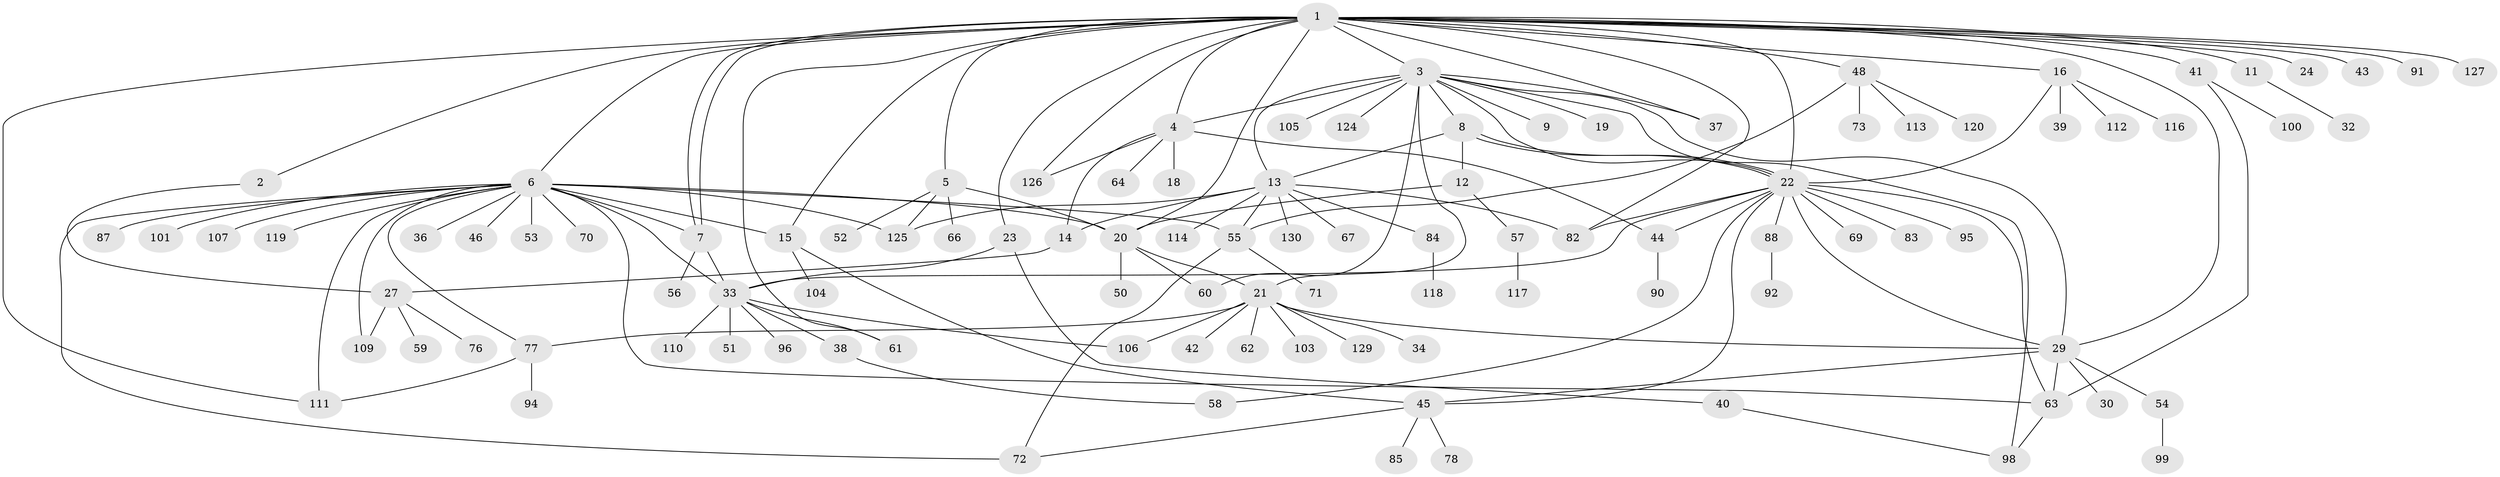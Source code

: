 // original degree distribution, {26: 0.007692307692307693, 2: 0.2, 17: 0.007692307692307693, 7: 0.03076923076923077, 4: 0.046153846153846156, 5: 0.038461538461538464, 1: 0.49230769230769234, 3: 0.1076923076923077, 10: 0.007692307692307693, 6: 0.023076923076923078, 21: 0.007692307692307693, 8: 0.007692307692307693, 13: 0.007692307692307693, 9: 0.007692307692307693, 11: 0.007692307692307693}
// Generated by graph-tools (version 1.1) at 2025/41/03/06/25 10:41:49]
// undirected, 103 vertices, 149 edges
graph export_dot {
graph [start="1"]
  node [color=gray90,style=filled];
  1 [super="+10"];
  2;
  3 [super="+108"];
  4 [super="+25"];
  5 [super="+128"];
  6 [super="+17"];
  7;
  8 [super="+47"];
  9;
  11;
  12;
  13 [super="+65"];
  14;
  15 [super="+97"];
  16 [super="+26"];
  18;
  19;
  20 [super="+121"];
  21 [super="+28"];
  22 [super="+31"];
  23 [super="+93"];
  24;
  27 [super="+49"];
  29 [super="+122"];
  30 [super="+35"];
  32;
  33 [super="+74"];
  34;
  36;
  37;
  38;
  39;
  40;
  41;
  42;
  43;
  44 [super="+89"];
  45 [super="+79"];
  46;
  48 [super="+81"];
  50;
  51;
  52;
  53;
  54 [super="+123"];
  55;
  56;
  57 [super="+75"];
  58;
  59;
  60 [super="+102"];
  61;
  62;
  63 [super="+68"];
  64;
  66;
  67;
  69;
  70;
  71;
  72 [super="+80"];
  73;
  76;
  77 [super="+86"];
  78;
  82;
  83;
  84 [super="+115"];
  85;
  87;
  88;
  90;
  91;
  92;
  94;
  95;
  96;
  98;
  99;
  100;
  101;
  103;
  104;
  105;
  106;
  107;
  109;
  110;
  111;
  112;
  113;
  114;
  116;
  117;
  118;
  119;
  120;
  124;
  125;
  126;
  127;
  129;
  130;
  1 -- 2;
  1 -- 3;
  1 -- 4;
  1 -- 5;
  1 -- 6 [weight=2];
  1 -- 7;
  1 -- 7;
  1 -- 11;
  1 -- 15;
  1 -- 16;
  1 -- 20 [weight=2];
  1 -- 22 [weight=2];
  1 -- 23;
  1 -- 24;
  1 -- 29;
  1 -- 37;
  1 -- 41;
  1 -- 43;
  1 -- 48;
  1 -- 82;
  1 -- 91;
  1 -- 111;
  1 -- 126;
  1 -- 127;
  1 -- 61;
  2 -- 27;
  3 -- 4;
  3 -- 8;
  3 -- 9;
  3 -- 13;
  3 -- 19;
  3 -- 21 [weight=2];
  3 -- 22;
  3 -- 37;
  3 -- 60;
  3 -- 98;
  3 -- 105;
  3 -- 124;
  3 -- 29;
  4 -- 14;
  4 -- 18;
  4 -- 44;
  4 -- 126;
  4 -- 64;
  5 -- 52;
  5 -- 66;
  5 -- 125;
  5 -- 20;
  6 -- 7;
  6 -- 70;
  6 -- 77;
  6 -- 20;
  6 -- 87;
  6 -- 119;
  6 -- 33;
  6 -- 36;
  6 -- 101;
  6 -- 107;
  6 -- 109;
  6 -- 46;
  6 -- 111;
  6 -- 53;
  6 -- 55;
  6 -- 125;
  6 -- 63;
  6 -- 72;
  6 -- 15;
  7 -- 33;
  7 -- 56;
  8 -- 12;
  8 -- 22;
  8 -- 22;
  8 -- 13;
  11 -- 32;
  12 -- 20;
  12 -- 57;
  13 -- 14;
  13 -- 55;
  13 -- 82;
  13 -- 84;
  13 -- 114;
  13 -- 125;
  13 -- 130;
  13 -- 67;
  14 -- 27;
  15 -- 104;
  15 -- 45;
  16 -- 22;
  16 -- 39;
  16 -- 112;
  16 -- 116;
  20 -- 21;
  20 -- 50;
  20 -- 60;
  21 -- 34;
  21 -- 42;
  21 -- 62 [weight=2];
  21 -- 129;
  21 -- 103;
  21 -- 106;
  21 -- 77;
  21 -- 29;
  22 -- 33;
  22 -- 45;
  22 -- 58;
  22 -- 69;
  22 -- 82;
  22 -- 83;
  22 -- 95;
  22 -- 88;
  22 -- 44 [weight=2];
  22 -- 29;
  22 -- 63;
  23 -- 33;
  23 -- 40;
  27 -- 59;
  27 -- 76;
  27 -- 109;
  29 -- 30;
  29 -- 45;
  29 -- 54;
  29 -- 63;
  33 -- 38;
  33 -- 51;
  33 -- 61;
  33 -- 96;
  33 -- 106;
  33 -- 110;
  38 -- 58;
  40 -- 98;
  41 -- 63;
  41 -- 100;
  44 -- 90;
  45 -- 72;
  45 -- 78;
  45 -- 85;
  48 -- 55;
  48 -- 73;
  48 -- 120;
  48 -- 113;
  54 -- 99;
  55 -- 71;
  55 -- 72;
  57 -- 117;
  63 -- 98;
  77 -- 111;
  77 -- 94;
  84 -- 118;
  88 -- 92;
}
